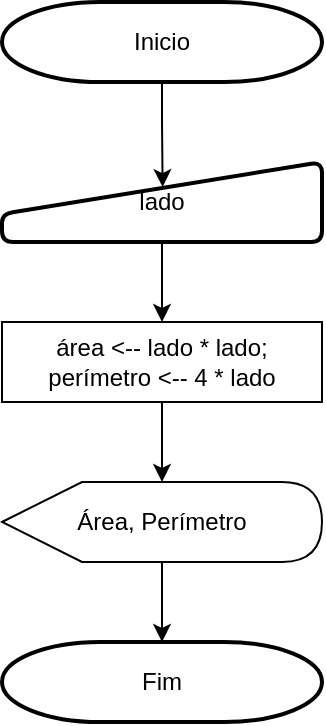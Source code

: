 <mxfile version="14.9.7" type="github" pages="2">
  <diagram id="veveVwgilCquCHUnvoyf" name="Page-1">
    <mxGraphModel dx="868" dy="450" grid="1" gridSize="10" guides="1" tooltips="1" connect="1" arrows="1" fold="1" page="1" pageScale="1" pageWidth="827" pageHeight="1169" math="0" shadow="0">
      <root>
        <mxCell id="0" />
        <mxCell id="1" parent="0" />
        <mxCell id="F-YT5PsMLG3Dmv00zclY-23" value="" style="edgeStyle=orthogonalEdgeStyle;rounded=0;orthogonalLoop=1;jettySize=auto;html=1;entryX=0.502;entryY=0.313;entryDx=0;entryDy=0;entryPerimeter=0;" edge="1" parent="1" source="F-YT5PsMLG3Dmv00zclY-4" target="F-YT5PsMLG3Dmv00zclY-7">
          <mxGeometry relative="1" as="geometry" />
        </mxCell>
        <mxCell id="F-YT5PsMLG3Dmv00zclY-4" value="&lt;font style=&quot;vertical-align: inherit&quot;&gt;&lt;font style=&quot;vertical-align: inherit&quot;&gt;Inicio&lt;br&gt;&lt;/font&gt;&lt;/font&gt;" style="strokeWidth=2;html=1;shape=mxgraph.flowchart.terminator;whiteSpace=wrap;" vertex="1" parent="1">
          <mxGeometry x="360" y="120" width="160" height="40" as="geometry" />
        </mxCell>
        <mxCell id="F-YT5PsMLG3Dmv00zclY-6" value="&lt;font style=&quot;vertical-align: inherit&quot;&gt;&lt;font style=&quot;vertical-align: inherit&quot;&gt;Fim&lt;br&gt;&lt;/font&gt;&lt;/font&gt;" style="strokeWidth=2;html=1;shape=mxgraph.flowchart.terminator;whiteSpace=wrap;" vertex="1" parent="1">
          <mxGeometry x="360" y="440" width="160" height="40" as="geometry" />
        </mxCell>
        <mxCell id="F-YT5PsMLG3Dmv00zclY-21" value="" style="edgeStyle=orthogonalEdgeStyle;rounded=0;orthogonalLoop=1;jettySize=auto;html=1;" edge="1" parent="1" source="F-YT5PsMLG3Dmv00zclY-7" target="F-YT5PsMLG3Dmv00zclY-11">
          <mxGeometry relative="1" as="geometry" />
        </mxCell>
        <mxCell id="F-YT5PsMLG3Dmv00zclY-7" value="&lt;font style=&quot;vertical-align: inherit&quot;&gt;&lt;font style=&quot;vertical-align: inherit&quot;&gt;lado&lt;br&gt;&lt;/font&gt;&lt;/font&gt;" style="html=1;strokeWidth=2;shape=manualInput;whiteSpace=wrap;rounded=1;size=26;arcSize=11;" vertex="1" parent="1">
          <mxGeometry x="360" y="200" width="160" height="40" as="geometry" />
        </mxCell>
        <mxCell id="F-YT5PsMLG3Dmv00zclY-18" value="" style="edgeStyle=orthogonalEdgeStyle;rounded=0;orthogonalLoop=1;jettySize=auto;html=1;" edge="1" parent="1" source="F-YT5PsMLG3Dmv00zclY-11" target="F-YT5PsMLG3Dmv00zclY-15">
          <mxGeometry relative="1" as="geometry" />
        </mxCell>
        <mxCell id="F-YT5PsMLG3Dmv00zclY-11" value="&lt;font style=&quot;vertical-align: inherit&quot;&gt;&lt;font style=&quot;vertical-align: inherit&quot;&gt;área &amp;lt;-- lado * lado;&lt;br&gt;perímetro &amp;lt;-- 4 * lado&lt;br&gt;&lt;/font&gt;&lt;/font&gt;" style="rounded=0;whiteSpace=wrap;html=1;" vertex="1" parent="1">
          <mxGeometry x="360" y="280" width="160" height="40" as="geometry" />
        </mxCell>
        <mxCell id="F-YT5PsMLG3Dmv00zclY-22" value="" style="edgeStyle=orthogonalEdgeStyle;rounded=0;orthogonalLoop=1;jettySize=auto;html=1;" edge="1" parent="1" source="F-YT5PsMLG3Dmv00zclY-15" target="F-YT5PsMLG3Dmv00zclY-6">
          <mxGeometry relative="1" as="geometry" />
        </mxCell>
        <mxCell id="F-YT5PsMLG3Dmv00zclY-15" value="&lt;font style=&quot;vertical-align: inherit&quot;&gt;&lt;font style=&quot;vertical-align: inherit&quot;&gt;Área, Perímetro&lt;/font&gt;&lt;/font&gt;" style="shape=display;whiteSpace=wrap;html=1;fontFamily=Helvetica;fontSize=12;fontColor=#000000;align=center;strokeColor=#000000;fillColor=#ffffff;" vertex="1" parent="1">
          <mxGeometry x="360" y="360" width="160" height="40" as="geometry" />
        </mxCell>
      </root>
    </mxGraphModel>
  </diagram>
  <diagram id="BSWb1UpTuVVe8FHyUo8Z" name="Page-2">
    <mxGraphModel dx="1240" dy="1812" grid="1" gridSize="10" guides="1" tooltips="1" connect="1" arrows="1" fold="1" page="1" pageScale="1" pageWidth="827" pageHeight="1169" math="0" shadow="0">
      <root>
        <mxCell id="4rxdeSDLDnQ8CfHc1-9t-0" />
        <mxCell id="4rxdeSDLDnQ8CfHc1-9t-1" parent="4rxdeSDLDnQ8CfHc1-9t-0" />
        <mxCell id="4rxdeSDLDnQ8CfHc1-9t-11" value="" style="edgeStyle=orthogonalEdgeStyle;rounded=0;orthogonalLoop=1;jettySize=auto;html=1;entryX=0.5;entryY=0.171;entryDx=0;entryDy=0;entryPerimeter=0;" edge="1" parent="4rxdeSDLDnQ8CfHc1-9t-1" source="4rxdeSDLDnQ8CfHc1-9t-2" target="4rxdeSDLDnQ8CfHc1-9t-4">
          <mxGeometry relative="1" as="geometry" />
        </mxCell>
        <mxCell id="4rxdeSDLDnQ8CfHc1-9t-2" value="&lt;font style=&quot;vertical-align: inherit&quot;&gt;&lt;font style=&quot;vertical-align: inherit ; font-size: 20px&quot;&gt;Inicio&lt;/font&gt;&lt;/font&gt;" style="strokeWidth=2;html=1;shape=mxgraph.flowchart.start_1;whiteSpace=wrap;" vertex="1" parent="4rxdeSDLDnQ8CfHc1-9t-1">
          <mxGeometry x="320" y="-1120" width="160" height="80" as="geometry" />
        </mxCell>
        <mxCell id="4rxdeSDLDnQ8CfHc1-9t-3" value="&lt;font style=&quot;vertical-align: inherit&quot;&gt;&lt;font style=&quot;vertical-align: inherit ; font-size: 20px&quot;&gt;Fim&lt;/font&gt;&lt;/font&gt;" style="html=1;dashed=0;whitespace=wrap;shape=mxgraph.dfd.start" vertex="1" parent="4rxdeSDLDnQ8CfHc1-9t-1">
          <mxGeometry x="320" y="-644.5" width="160" height="60" as="geometry" />
        </mxCell>
        <mxCell id="4rxdeSDLDnQ8CfHc1-9t-12" value="" style="edgeStyle=orthogonalEdgeStyle;rounded=0;orthogonalLoop=1;jettySize=auto;html=1;" edge="1" parent="4rxdeSDLDnQ8CfHc1-9t-1" source="4rxdeSDLDnQ8CfHc1-9t-4" target="4rxdeSDLDnQ8CfHc1-9t-6">
          <mxGeometry relative="1" as="geometry" />
        </mxCell>
        <mxCell id="4rxdeSDLDnQ8CfHc1-9t-4" value="&lt;font style=&quot;vertical-align: inherit&quot;&gt;&lt;font style=&quot;vertical-align: inherit ; font-size: 20px&quot;&gt;N1, N2&lt;/font&gt;&lt;/font&gt;" style="shape=manualInput;whiteSpace=wrap;html=1;" vertex="1" parent="4rxdeSDLDnQ8CfHc1-9t-1">
          <mxGeometry x="320" y="-1000" width="160" height="80" as="geometry" />
        </mxCell>
        <mxCell id="4rxdeSDLDnQ8CfHc1-9t-14" value="" style="edgeStyle=orthogonalEdgeStyle;rounded=0;orthogonalLoop=1;jettySize=auto;html=1;" edge="1" parent="4rxdeSDLDnQ8CfHc1-9t-1" source="4rxdeSDLDnQ8CfHc1-9t-6" target="4rxdeSDLDnQ8CfHc1-9t-9">
          <mxGeometry relative="1" as="geometry" />
        </mxCell>
        <mxCell id="4rxdeSDLDnQ8CfHc1-9t-6" value="&lt;font style=&quot;vertical-align: inherit&quot;&gt;&lt;font style=&quot;vertical-align: inherit ; font-size: 20px&quot;&gt;Resultado &amp;lt;-- (N1+N2)*N1&lt;/font&gt;&lt;/font&gt;" style="rounded=1;whiteSpace=wrap;html=1;" vertex="1" parent="4rxdeSDLDnQ8CfHc1-9t-1">
          <mxGeometry x="320" y="-880" width="160" height="80" as="geometry" />
        </mxCell>
        <mxCell id="4rxdeSDLDnQ8CfHc1-9t-13" value="" style="edgeStyle=orthogonalEdgeStyle;rounded=0;orthogonalLoop=1;jettySize=auto;html=1;" edge="1" parent="4rxdeSDLDnQ8CfHc1-9t-1" source="4rxdeSDLDnQ8CfHc1-9t-9" target="4rxdeSDLDnQ8CfHc1-9t-3">
          <mxGeometry relative="1" as="geometry" />
        </mxCell>
        <mxCell id="4rxdeSDLDnQ8CfHc1-9t-9" value="&lt;font style=&quot;vertical-align: inherit&quot;&gt;&lt;font style=&quot;vertical-align: inherit ; font-size: 20px&quot;&gt;Resultado&lt;/font&gt;&lt;/font&gt;" style="shape=display;whiteSpace=wrap;html=1;" vertex="1" parent="4rxdeSDLDnQ8CfHc1-9t-1">
          <mxGeometry x="320" y="-760" width="160" height="80" as="geometry" />
        </mxCell>
      </root>
    </mxGraphModel>
  </diagram>
</mxfile>

